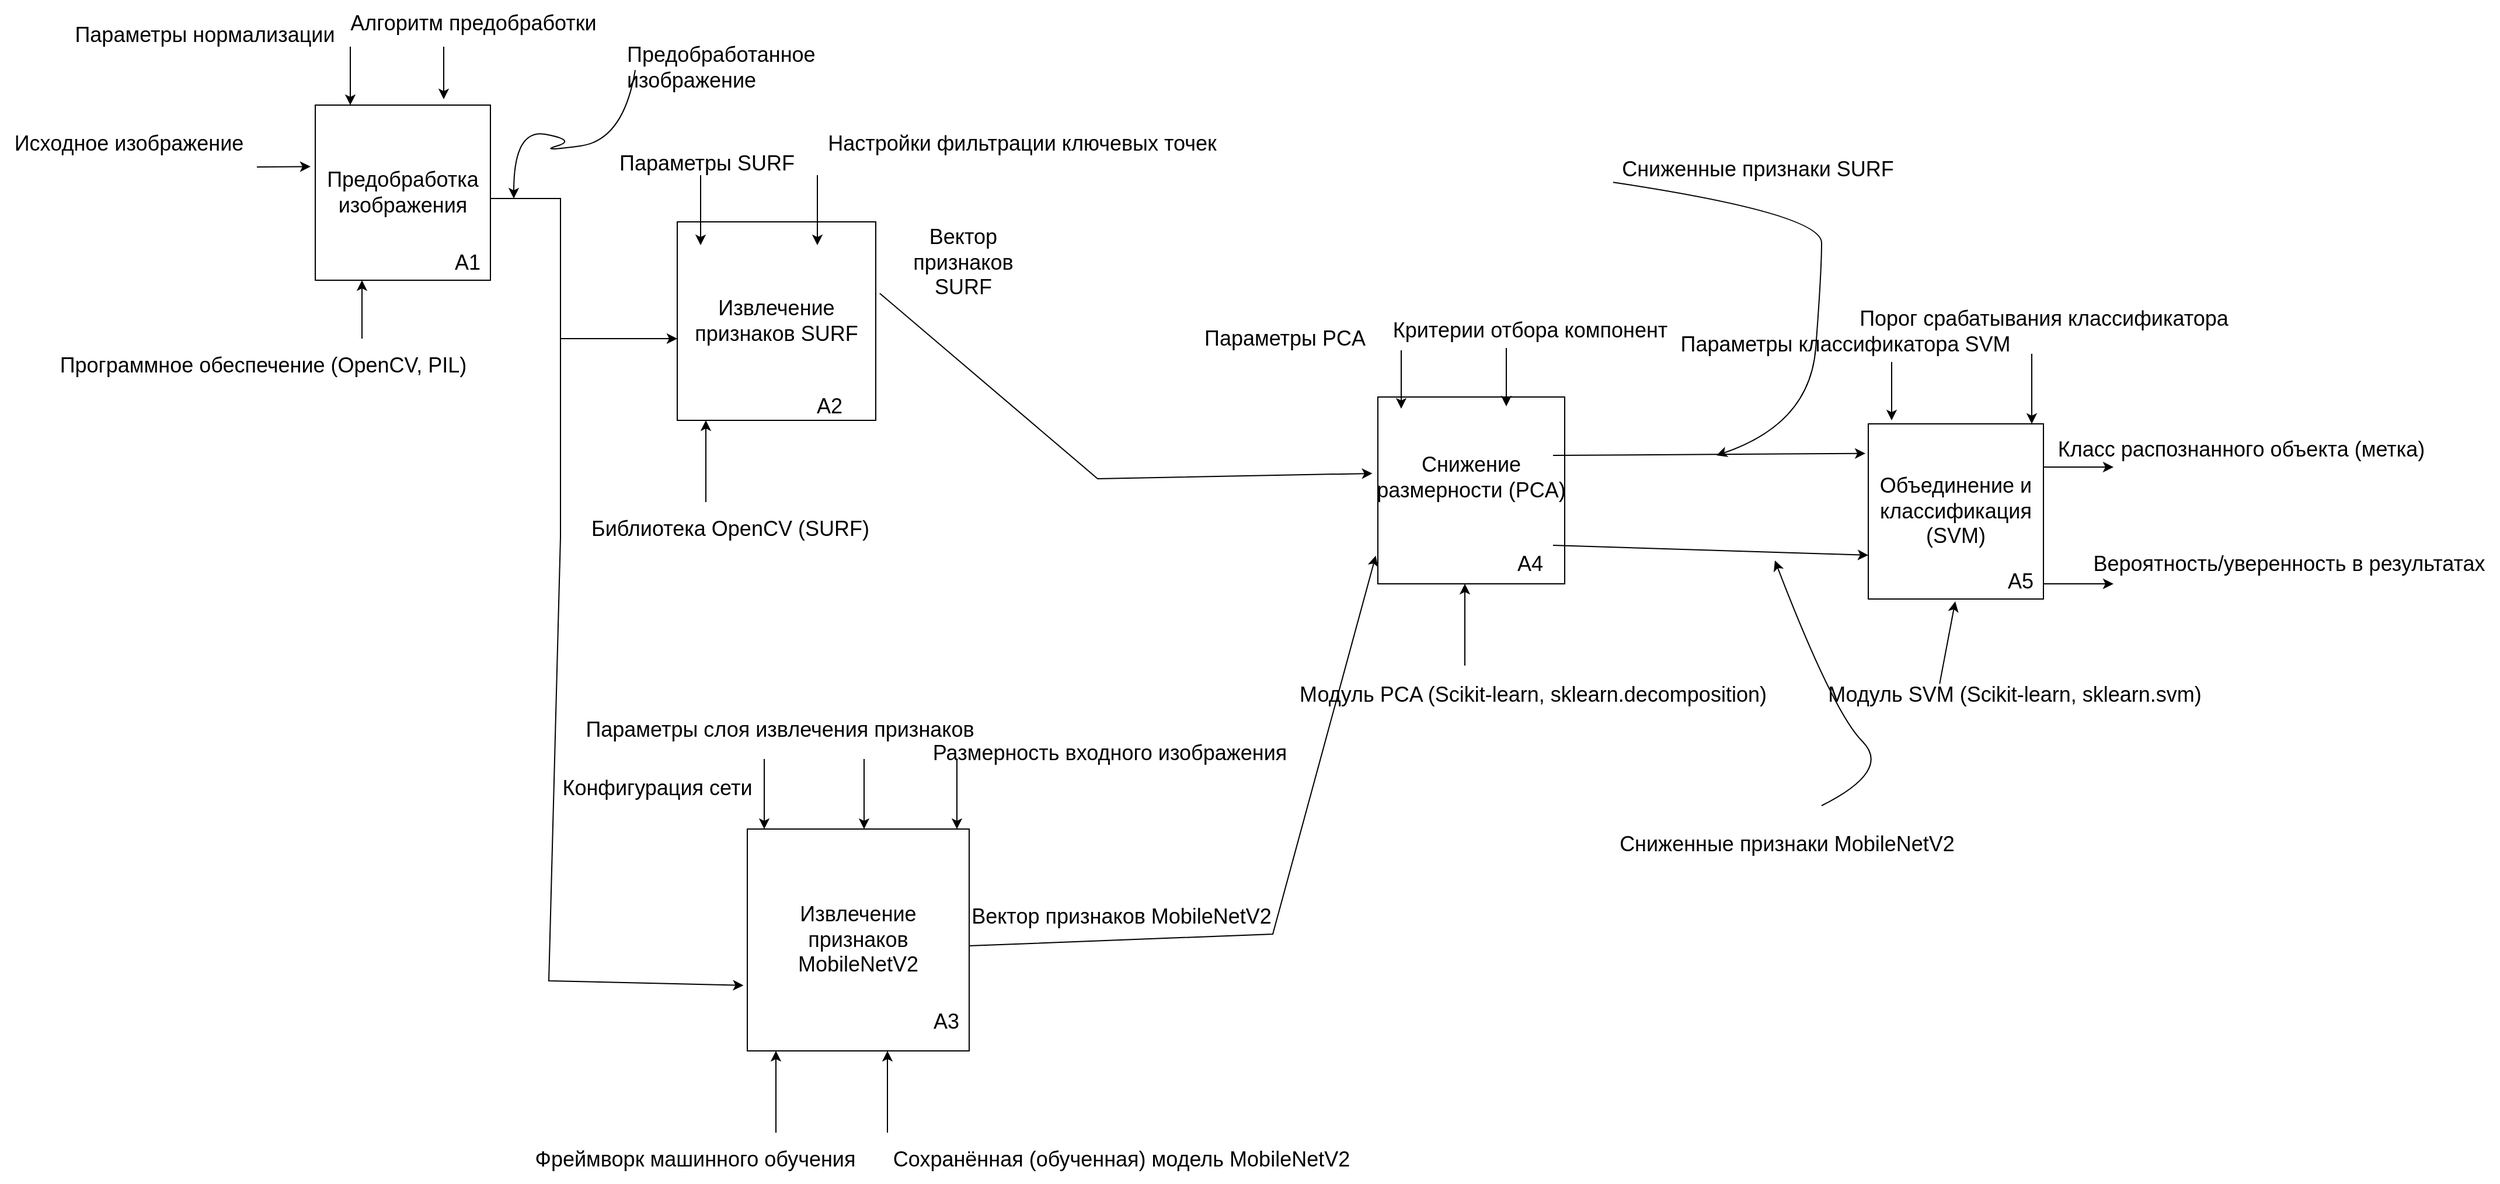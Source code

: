 <mxfile version="27.0.9">
  <diagram name="Page-1" id="yjKHmajVPNLjNDqTINe9">
    <mxGraphModel dx="2574" dy="1027" grid="1" gridSize="10" guides="1" tooltips="1" connect="1" arrows="1" fold="1" page="1" pageScale="1" pageWidth="827" pageHeight="1169" math="0" shadow="0">
      <root>
        <mxCell id="0" />
        <mxCell id="1" parent="0" />
        <mxCell id="FVwSHl56AS6buHbsJdmO-1" value="&lt;font&gt;Предобработка изображения&lt;/font&gt;" style="whiteSpace=wrap;html=1;aspect=fixed;fontSize=18;" parent="1" vertex="1">
          <mxGeometry x="140" y="100" width="150" height="150" as="geometry" />
        </mxCell>
        <mxCell id="FVwSHl56AS6buHbsJdmO-2" value="A1" style="text;html=1;align=center;verticalAlign=middle;resizable=0;points=[];autosize=1;strokeColor=none;fillColor=none;fontSize=18;" parent="1" vertex="1">
          <mxGeometry x="245" y="215" width="50" height="40" as="geometry" />
        </mxCell>
        <mxCell id="FVwSHl56AS6buHbsJdmO-3" value="" style="endArrow=classic;html=1;rounded=0;entryX=-0.027;entryY=0.351;entryDx=0;entryDy=0;entryPerimeter=0;fontSize=18;" parent="1" target="FVwSHl56AS6buHbsJdmO-1" edge="1">
          <mxGeometry width="50" height="50" relative="1" as="geometry">
            <mxPoint x="90" y="153" as="sourcePoint" />
            <mxPoint x="400" y="150" as="targetPoint" />
          </mxGeometry>
        </mxCell>
        <mxCell id="FVwSHl56AS6buHbsJdmO-4" value="&lt;font&gt;Исходное изображение&lt;/font&gt;" style="text;html=1;align=center;verticalAlign=middle;resizable=0;points=[];autosize=1;strokeColor=none;fillColor=none;fontSize=18;" parent="1" vertex="1">
          <mxGeometry x="-130" y="113" width="220" height="40" as="geometry" />
        </mxCell>
        <mxCell id="FVwSHl56AS6buHbsJdmO-7" value="" style="endArrow=classic;html=1;rounded=0;fontSize=18;" parent="1" edge="1">
          <mxGeometry width="50" height="50" relative="1" as="geometry">
            <mxPoint x="170" y="50" as="sourcePoint" />
            <mxPoint x="170" y="100" as="targetPoint" />
          </mxGeometry>
        </mxCell>
        <mxCell id="FVwSHl56AS6buHbsJdmO-8" value="&lt;font&gt;Параметры нормализации&lt;/font&gt;" style="text;html=1;align=center;verticalAlign=middle;resizable=0;points=[];autosize=1;strokeColor=none;fillColor=none;fontSize=18;" parent="1" vertex="1">
          <mxGeometry x="-80" y="20" width="250" height="40" as="geometry" />
        </mxCell>
        <mxCell id="FVwSHl56AS6buHbsJdmO-9" value="" style="endArrow=classic;html=1;rounded=0;fontSize=18;" parent="1" edge="1">
          <mxGeometry width="50" height="50" relative="1" as="geometry">
            <mxPoint x="250" y="50" as="sourcePoint" />
            <mxPoint x="250" y="95" as="targetPoint" />
          </mxGeometry>
        </mxCell>
        <mxCell id="FVwSHl56AS6buHbsJdmO-10" value="&lt;font&gt;Алгоритм предобработки&lt;/font&gt;" style="text;html=1;align=center;verticalAlign=middle;resizable=0;points=[];autosize=1;strokeColor=none;fillColor=none;fontSize=18;" parent="1" vertex="1">
          <mxGeometry x="160" y="10" width="230" height="40" as="geometry" />
        </mxCell>
        <mxCell id="FVwSHl56AS6buHbsJdmO-11" value="" style="endArrow=classic;html=1;rounded=0;fontSize=18;" parent="1" edge="1">
          <mxGeometry width="50" height="50" relative="1" as="geometry">
            <mxPoint x="290" y="180" as="sourcePoint" />
            <mxPoint x="450" y="300" as="targetPoint" />
            <Array as="points">
              <mxPoint x="350" y="180" />
              <mxPoint x="350" y="300" />
              <mxPoint x="390" y="300" />
            </Array>
          </mxGeometry>
        </mxCell>
        <mxCell id="FVwSHl56AS6buHbsJdmO-12" value="&lt;font&gt;Извлечение признаков SURF&lt;/font&gt;" style="whiteSpace=wrap;html=1;aspect=fixed;fontSize=18;" parent="1" vertex="1">
          <mxGeometry x="450" y="200" width="170" height="170" as="geometry" />
        </mxCell>
        <mxCell id="FVwSHl56AS6buHbsJdmO-13" value="" style="endArrow=classic;html=1;rounded=0;fontSize=18;" parent="1" edge="1">
          <mxGeometry width="50" height="50" relative="1" as="geometry">
            <mxPoint x="180" y="300" as="sourcePoint" />
            <mxPoint x="180" y="250" as="targetPoint" />
          </mxGeometry>
        </mxCell>
        <mxCell id="FVwSHl56AS6buHbsJdmO-14" value="&lt;font&gt;Программное обеспечение (OpenCV, PIL)&lt;/font&gt;" style="text;html=1;align=center;verticalAlign=middle;resizable=0;points=[];autosize=1;strokeColor=none;fillColor=none;fontSize=18;" parent="1" vertex="1">
          <mxGeometry x="-90" y="303" width="370" height="40" as="geometry" />
        </mxCell>
        <mxCell id="FVwSHl56AS6buHbsJdmO-16" value="&lt;font&gt;Предобработанное изображение&lt;/font&gt;" style="text;whiteSpace=wrap;html=1;fontSize=18;" parent="1" vertex="1">
          <mxGeometry x="405" y="40" width="240" height="40" as="geometry" />
        </mxCell>
        <mxCell id="FVwSHl56AS6buHbsJdmO-17" value="" style="endArrow=classic;html=1;rounded=0;fontSize=18;" parent="1" edge="1">
          <mxGeometry width="50" height="50" relative="1" as="geometry">
            <mxPoint x="474.5" y="440" as="sourcePoint" />
            <mxPoint x="474.5" y="370" as="targetPoint" />
          </mxGeometry>
        </mxCell>
        <mxCell id="FVwSHl56AS6buHbsJdmO-18" value="" style="endArrow=classic;html=1;rounded=0;fontSize=18;" parent="1" edge="1">
          <mxGeometry width="50" height="50" relative="1" as="geometry">
            <mxPoint x="570" y="160" as="sourcePoint" />
            <mxPoint x="570" y="220" as="targetPoint" />
          </mxGeometry>
        </mxCell>
        <mxCell id="FVwSHl56AS6buHbsJdmO-22" value="" style="endArrow=classic;html=1;rounded=0;fontSize=18;" parent="1" edge="1">
          <mxGeometry width="50" height="50" relative="1" as="geometry">
            <mxPoint x="470" y="160" as="sourcePoint" />
            <mxPoint x="470" y="220" as="targetPoint" />
          </mxGeometry>
        </mxCell>
        <mxCell id="FVwSHl56AS6buHbsJdmO-23" value="" style="curved=1;endArrow=classic;html=1;rounded=0;fontSize=18;" parent="1" edge="1">
          <mxGeometry width="50" height="50" relative="1" as="geometry">
            <mxPoint x="414" y="70" as="sourcePoint" />
            <mxPoint x="310" y="180" as="targetPoint" />
            <Array as="points">
              <mxPoint x="404" y="130" />
              <mxPoint x="330" y="140" />
              <mxPoint x="364" y="130" />
              <mxPoint x="310" y="120" />
            </Array>
          </mxGeometry>
        </mxCell>
        <mxCell id="FVwSHl56AS6buHbsJdmO-19" value="&lt;font&gt;Параметры SURF&lt;/font&gt;" style="text;html=1;align=center;verticalAlign=middle;resizable=0;points=[];autosize=1;strokeColor=none;fillColor=none;fontSize=18;" parent="1" vertex="1">
          <mxGeometry x="390" y="130" width="170" height="40" as="geometry" />
        </mxCell>
        <mxCell id="FVwSHl56AS6buHbsJdmO-24" value="&lt;font&gt;Настройки фильтрации ключевых точек&lt;/font&gt;" style="text;html=1;align=center;verticalAlign=middle;resizable=0;points=[];autosize=1;strokeColor=none;fillColor=none;fontSize=18;" parent="1" vertex="1">
          <mxGeometry x="565" y="113" width="360" height="40" as="geometry" />
        </mxCell>
        <mxCell id="FVwSHl56AS6buHbsJdmO-25" value="A2" style="text;html=1;align=center;verticalAlign=middle;resizable=0;points=[];autosize=1;strokeColor=none;fillColor=none;fontSize=18;" parent="1" vertex="1">
          <mxGeometry x="555" y="338" width="50" height="40" as="geometry" />
        </mxCell>
        <mxCell id="FVwSHl56AS6buHbsJdmO-27" value="&lt;font&gt;Библиотека OpenCV (SURF)&lt;/font&gt;" style="text;html=1;align=center;verticalAlign=middle;resizable=0;points=[];autosize=1;strokeColor=none;fillColor=none;fontSize=18;" parent="1" vertex="1">
          <mxGeometry x="365" y="443" width="260" height="40" as="geometry" />
        </mxCell>
        <mxCell id="FVwSHl56AS6buHbsJdmO-29" value="&lt;font&gt;Извлечение признаков MobileNetV2&lt;/font&gt;" style="whiteSpace=wrap;html=1;aspect=fixed;fontSize=18;" parent="1" vertex="1">
          <mxGeometry x="510" y="720" width="190" height="190" as="geometry" />
        </mxCell>
        <mxCell id="FVwSHl56AS6buHbsJdmO-30" value="" style="endArrow=classic;html=1;rounded=0;entryX=-0.017;entryY=0.705;entryDx=0;entryDy=0;entryPerimeter=0;fontSize=18;" parent="1" target="FVwSHl56AS6buHbsJdmO-29" edge="1">
          <mxGeometry width="50" height="50" relative="1" as="geometry">
            <mxPoint x="350" y="300" as="sourcePoint" />
            <mxPoint x="350" y="640" as="targetPoint" />
            <Array as="points">
              <mxPoint x="350" y="470" />
              <mxPoint x="340" y="850" />
            </Array>
          </mxGeometry>
        </mxCell>
        <mxCell id="FVwSHl56AS6buHbsJdmO-31" value="&lt;font&gt;A3&lt;/font&gt;" style="text;html=1;align=center;verticalAlign=middle;resizable=0;points=[];autosize=1;strokeColor=none;fillColor=none;fontSize=18;" parent="1" vertex="1">
          <mxGeometry x="655" y="865" width="50" height="40" as="geometry" />
        </mxCell>
        <mxCell id="FVwSHl56AS6buHbsJdmO-32" value="" style="endArrow=classic;html=1;rounded=0;fontSize=18;" parent="1" edge="1">
          <mxGeometry width="50" height="50" relative="1" as="geometry">
            <mxPoint x="524.5" y="660" as="sourcePoint" />
            <mxPoint x="524.5" y="720" as="targetPoint" />
          </mxGeometry>
        </mxCell>
        <mxCell id="FVwSHl56AS6buHbsJdmO-34" value="" style="endArrow=classic;html=1;rounded=0;fontSize=18;" parent="1" edge="1">
          <mxGeometry width="50" height="50" relative="1" as="geometry">
            <mxPoint x="610" y="660" as="sourcePoint" />
            <mxPoint x="610" y="720" as="targetPoint" />
          </mxGeometry>
        </mxCell>
        <mxCell id="FVwSHl56AS6buHbsJdmO-36" value="" style="endArrow=classic;html=1;rounded=0;fontSize=18;" parent="1" edge="1">
          <mxGeometry width="50" height="50" relative="1" as="geometry">
            <mxPoint x="689.5" y="660" as="sourcePoint" />
            <mxPoint x="689.5" y="720" as="targetPoint" />
          </mxGeometry>
        </mxCell>
        <mxCell id="FVwSHl56AS6buHbsJdmO-37" value="&lt;font&gt;Конфигурация сети&amp;nbsp;&lt;/font&gt;" style="text;html=1;align=center;verticalAlign=middle;resizable=0;points=[];autosize=1;strokeColor=none;fillColor=none;fontSize=18;" parent="1" vertex="1">
          <mxGeometry x="340" y="665" width="190" height="40" as="geometry" />
        </mxCell>
        <mxCell id="FVwSHl56AS6buHbsJdmO-39" value="&lt;font&gt;&amp;nbsp;Параметры слоя извлечения признаков&lt;/font&gt;" style="text;html=1;align=center;verticalAlign=middle;resizable=0;points=[];autosize=1;strokeColor=none;fillColor=none;fontSize=18;" parent="1" vertex="1">
          <mxGeometry x="355" y="615" width="360" height="40" as="geometry" />
        </mxCell>
        <mxCell id="FVwSHl56AS6buHbsJdmO-40" value="&lt;font&gt;Размерность входного изображения&lt;/font&gt;" style="text;html=1;align=center;verticalAlign=middle;resizable=0;points=[];autosize=1;strokeColor=none;fillColor=none;fontSize=18;" parent="1" vertex="1">
          <mxGeometry x="655" y="635" width="330" height="40" as="geometry" />
        </mxCell>
        <mxCell id="FVwSHl56AS6buHbsJdmO-41" value="" style="endArrow=classic;html=1;rounded=0;fontSize=18;" parent="1" edge="1">
          <mxGeometry width="50" height="50" relative="1" as="geometry">
            <mxPoint x="534.5" y="980" as="sourcePoint" />
            <mxPoint x="534.5" y="910" as="targetPoint" />
          </mxGeometry>
        </mxCell>
        <mxCell id="FVwSHl56AS6buHbsJdmO-43" value="" style="endArrow=classic;html=1;rounded=0;fontSize=18;" parent="1" edge="1">
          <mxGeometry width="50" height="50" relative="1" as="geometry">
            <mxPoint x="630" y="980" as="sourcePoint" />
            <mxPoint x="630" y="910" as="targetPoint" />
          </mxGeometry>
        </mxCell>
        <mxCell id="FVwSHl56AS6buHbsJdmO-44" value="Фреймворк машинного обучения" style="text;html=1;align=center;verticalAlign=middle;resizable=0;points=[];autosize=1;strokeColor=none;fillColor=none;fontSize=18;" parent="1" vertex="1">
          <mxGeometry x="315" y="983" width="300" height="40" as="geometry" />
        </mxCell>
        <mxCell id="FVwSHl56AS6buHbsJdmO-45" value="&lt;font&gt;Сохранённая (обученная) модель MobileNetV2&lt;/font&gt;" style="text;html=1;align=center;verticalAlign=middle;resizable=0;points=[];autosize=1;strokeColor=none;fillColor=none;fontSize=18;" parent="1" vertex="1">
          <mxGeometry x="625" y="983" width="410" height="40" as="geometry" />
        </mxCell>
        <mxCell id="FVwSHl56AS6buHbsJdmO-46" value="" style="endArrow=classic;html=1;rounded=0;entryX=-0.011;entryY=0.849;entryDx=0;entryDy=0;entryPerimeter=0;fontSize=18;" parent="1" target="FVwSHl56AS6buHbsJdmO-50" edge="1">
          <mxGeometry width="50" height="50" relative="1" as="geometry">
            <mxPoint x="700" y="820" as="sourcePoint" />
            <mxPoint x="1072" y="820" as="targetPoint" />
            <Array as="points">
              <mxPoint x="960" y="810" />
            </Array>
          </mxGeometry>
        </mxCell>
        <mxCell id="FVwSHl56AS6buHbsJdmO-47" value="" style="endArrow=classic;html=1;rounded=0;exitX=1.02;exitY=0.36;exitDx=0;exitDy=0;exitPerimeter=0;entryX=-0.029;entryY=0.409;entryDx=0;entryDy=0;entryPerimeter=0;fontSize=18;" parent="1" source="FVwSHl56AS6buHbsJdmO-12" target="FVwSHl56AS6buHbsJdmO-50" edge="1">
          <mxGeometry width="50" height="50" relative="1" as="geometry">
            <mxPoint x="690" y="270" as="sourcePoint" />
            <mxPoint x="870" y="280" as="targetPoint" />
            <Array as="points">
              <mxPoint x="810" y="420" />
            </Array>
          </mxGeometry>
        </mxCell>
        <mxCell id="FVwSHl56AS6buHbsJdmO-48" value="&lt;font&gt;Вектор признаков SURF&lt;/font&gt;" style="text;html=1;align=center;verticalAlign=middle;whiteSpace=wrap;rounded=0;fontSize=18;" parent="1" vertex="1">
          <mxGeometry x="645" y="220" width="100" height="30" as="geometry" />
        </mxCell>
        <mxCell id="FVwSHl56AS6buHbsJdmO-49" value="&lt;font&gt;Вектор признаков MobileNetV2&lt;/font&gt;" style="text;html=1;align=center;verticalAlign=middle;resizable=0;points=[];autosize=1;strokeColor=none;fillColor=none;fontSize=18;" parent="1" vertex="1">
          <mxGeometry x="690" y="775" width="280" height="40" as="geometry" />
        </mxCell>
        <mxCell id="FVwSHl56AS6buHbsJdmO-50" value="&lt;font&gt;Снижение размерности&lt;/font&gt;&lt;span style=&quot;background-color: transparent;&quot;&gt;&amp;nbsp;(PCA)&lt;/span&gt;&lt;div&gt;&lt;span style=&quot;background-color: transparent; color: light-dark(rgb(0, 0, 0), rgb(255, 255, 255));&quot;&gt;&lt;br&gt;&lt;/span&gt;&lt;/div&gt;" style="whiteSpace=wrap;html=1;aspect=fixed;fontSize=18;" parent="1" vertex="1">
          <mxGeometry x="1050" y="350" width="160" height="160" as="geometry" />
        </mxCell>
        <mxCell id="FVwSHl56AS6buHbsJdmO-51" value="&lt;font&gt;A4&lt;/font&gt;" style="text;html=1;align=center;verticalAlign=middle;resizable=0;points=[];autosize=1;strokeColor=none;fillColor=none;fontSize=18;" parent="1" vertex="1">
          <mxGeometry x="1155" y="473" width="50" height="40" as="geometry" />
        </mxCell>
        <mxCell id="Z2SgMOWtqUaWyeaTIQTP-1" value="" style="endArrow=classic;html=1;rounded=0;fontSize=18;" edge="1" parent="1">
          <mxGeometry width="50" height="50" relative="1" as="geometry">
            <mxPoint x="1124.5" y="580" as="sourcePoint" />
            <mxPoint x="1124.5" y="510" as="targetPoint" />
          </mxGeometry>
        </mxCell>
        <mxCell id="Z2SgMOWtqUaWyeaTIQTP-2" value="&lt;font&gt;&amp;nbsp;Модуль PCA (Scikit-learn, sklearn.decomposition)&lt;/font&gt;" style="text;html=1;align=center;verticalAlign=middle;resizable=0;points=[];autosize=1;strokeColor=none;fillColor=none;fontSize=18;" vertex="1" parent="1">
          <mxGeometry x="965" y="585" width="430" height="40" as="geometry" />
        </mxCell>
        <mxCell id="Z2SgMOWtqUaWyeaTIQTP-3" value="" style="endArrow=classic;html=1;rounded=0;fontSize=18;" edge="1" parent="1">
          <mxGeometry width="50" height="50" relative="1" as="geometry">
            <mxPoint x="1070" y="310" as="sourcePoint" />
            <mxPoint x="1070" y="360" as="targetPoint" />
          </mxGeometry>
        </mxCell>
        <mxCell id="Z2SgMOWtqUaWyeaTIQTP-4" value="&lt;font&gt;Параметры PCA&lt;/font&gt;" style="text;html=1;align=center;verticalAlign=middle;resizable=0;points=[];autosize=1;strokeColor=none;fillColor=none;fontSize=18;" vertex="1" parent="1">
          <mxGeometry x="890" y="280" width="160" height="40" as="geometry" />
        </mxCell>
        <mxCell id="Z2SgMOWtqUaWyeaTIQTP-5" value="" style="endArrow=classic;html=1;rounded=0;fontSize=18;" edge="1" parent="1">
          <mxGeometry width="50" height="50" relative="1" as="geometry">
            <mxPoint x="1160" y="308" as="sourcePoint" />
            <mxPoint x="1160" y="358" as="targetPoint" />
          </mxGeometry>
        </mxCell>
        <mxCell id="Z2SgMOWtqUaWyeaTIQTP-6" value="&lt;font&gt;Критерии отбора компонент&lt;/font&gt;" style="text;html=1;align=center;verticalAlign=middle;resizable=0;points=[];autosize=1;strokeColor=none;fillColor=none;fontSize=18;" vertex="1" parent="1">
          <mxGeometry x="1050" y="273" width="260" height="40" as="geometry" />
        </mxCell>
        <mxCell id="Z2SgMOWtqUaWyeaTIQTP-7" value="" style="endArrow=classic;html=1;rounded=0;entryX=-0.016;entryY=0.169;entryDx=0;entryDy=0;entryPerimeter=0;fontSize=18;" edge="1" parent="1" target="Z2SgMOWtqUaWyeaTIQTP-10">
          <mxGeometry width="50" height="50" relative="1" as="geometry">
            <mxPoint x="1200" y="400" as="sourcePoint" />
            <mxPoint x="1280" y="400" as="targetPoint" />
          </mxGeometry>
        </mxCell>
        <mxCell id="Z2SgMOWtqUaWyeaTIQTP-8" value="" style="endArrow=classic;html=1;rounded=0;entryX=0;entryY=0.75;entryDx=0;entryDy=0;fontSize=18;" edge="1" parent="1" target="Z2SgMOWtqUaWyeaTIQTP-10">
          <mxGeometry width="50" height="50" relative="1" as="geometry">
            <mxPoint x="1200" y="477" as="sourcePoint" />
            <mxPoint x="1280" y="477" as="targetPoint" />
          </mxGeometry>
        </mxCell>
        <mxCell id="Z2SgMOWtqUaWyeaTIQTP-10" value="&lt;font&gt;Объединение и классификация (SVM)&lt;/font&gt;" style="whiteSpace=wrap;html=1;aspect=fixed;fontSize=18;" vertex="1" parent="1">
          <mxGeometry x="1470" y="373" width="150" height="150" as="geometry" />
        </mxCell>
        <mxCell id="Z2SgMOWtqUaWyeaTIQTP-11" value="" style="curved=1;endArrow=classic;html=1;rounded=0;exitX=0.025;exitY=0.778;exitDx=0;exitDy=0;exitPerimeter=0;fontSize=18;" edge="1" parent="1" source="Z2SgMOWtqUaWyeaTIQTP-12">
          <mxGeometry width="50" height="50" relative="1" as="geometry">
            <mxPoint x="1510" y="233" as="sourcePoint" />
            <mxPoint x="1340" y="400" as="targetPoint" />
            <Array as="points">
              <mxPoint x="1430" y="193" />
              <mxPoint x="1430" y="243" />
              <mxPoint x="1420" y="373" />
            </Array>
          </mxGeometry>
        </mxCell>
        <mxCell id="Z2SgMOWtqUaWyeaTIQTP-12" value="&lt;font&gt;Сниженные признаки SURF&lt;/font&gt;" style="text;html=1;align=center;verticalAlign=middle;resizable=0;points=[];autosize=1;strokeColor=none;fillColor=none;fontSize=18;" vertex="1" parent="1">
          <mxGeometry x="1245" y="135" width="260" height="40" as="geometry" />
        </mxCell>
        <mxCell id="Z2SgMOWtqUaWyeaTIQTP-13" value="" style="curved=1;endArrow=classic;html=1;rounded=0;fontSize=18;" edge="1" parent="1">
          <mxGeometry width="50" height="50" relative="1" as="geometry">
            <mxPoint x="1430" y="700" as="sourcePoint" />
            <mxPoint x="1390" y="490" as="targetPoint" />
            <Array as="points">
              <mxPoint x="1490" y="670" />
              <mxPoint x="1440" y="620" />
            </Array>
          </mxGeometry>
        </mxCell>
        <mxCell id="Z2SgMOWtqUaWyeaTIQTP-14" value="&lt;font&gt;Сниженные признаки MobileNetV2&lt;/font&gt;" style="text;html=1;align=center;verticalAlign=middle;resizable=0;points=[];autosize=1;strokeColor=none;fillColor=none;fontSize=18;" vertex="1" parent="1">
          <mxGeometry x="1245" y="713" width="310" height="40" as="geometry" />
        </mxCell>
        <mxCell id="Z2SgMOWtqUaWyeaTIQTP-15" value="" style="endArrow=classic;html=1;rounded=0;exitX=0.312;exitY=0.267;exitDx=0;exitDy=0;exitPerimeter=0;fontSize=18;" edge="1" parent="1" source="Z2SgMOWtqUaWyeaTIQTP-16">
          <mxGeometry width="50" height="50" relative="1" as="geometry">
            <mxPoint x="1544.5" y="585" as="sourcePoint" />
            <mxPoint x="1544.5" y="525" as="targetPoint" />
          </mxGeometry>
        </mxCell>
        <mxCell id="Z2SgMOWtqUaWyeaTIQTP-16" value="&lt;font&gt;Модуль SVM (Scikit-learn, sklearn.svm)&lt;/font&gt;" style="text;html=1;align=center;verticalAlign=middle;resizable=0;points=[];autosize=1;strokeColor=none;fillColor=none;fontSize=18;" vertex="1" parent="1">
          <mxGeometry x="1425" y="585" width="340" height="40" as="geometry" />
        </mxCell>
        <mxCell id="Z2SgMOWtqUaWyeaTIQTP-17" value="" style="endArrow=classic;html=1;rounded=0;fontSize=18;" edge="1" parent="1">
          <mxGeometry width="50" height="50" relative="1" as="geometry">
            <mxPoint x="1490" y="320" as="sourcePoint" />
            <mxPoint x="1490" y="370" as="targetPoint" />
          </mxGeometry>
        </mxCell>
        <mxCell id="Z2SgMOWtqUaWyeaTIQTP-18" value="&lt;font&gt;Параметры классификатора SVM&lt;/font&gt;" style="text;html=1;align=center;verticalAlign=middle;resizable=0;points=[];autosize=1;strokeColor=none;fillColor=none;fontSize=18;" vertex="1" parent="1">
          <mxGeometry x="1295" y="285" width="310" height="40" as="geometry" />
        </mxCell>
        <mxCell id="Z2SgMOWtqUaWyeaTIQTP-19" value="" style="endArrow=classic;html=1;rounded=0;fontSize=18;" edge="1" parent="1">
          <mxGeometry width="50" height="50" relative="1" as="geometry">
            <mxPoint x="1610" y="313" as="sourcePoint" />
            <mxPoint x="1610" y="373" as="targetPoint" />
          </mxGeometry>
        </mxCell>
        <mxCell id="Z2SgMOWtqUaWyeaTIQTP-20" value="&lt;font&gt;Порог срабатывания классификатора&lt;/font&gt;" style="text;html=1;align=center;verticalAlign=middle;resizable=0;points=[];autosize=1;strokeColor=none;fillColor=none;fontSize=18;" vertex="1" parent="1">
          <mxGeometry x="1450" y="263" width="340" height="40" as="geometry" />
        </mxCell>
        <mxCell id="Z2SgMOWtqUaWyeaTIQTP-21" value="" style="endArrow=classic;html=1;rounded=0;fontSize=18;" edge="1" parent="1">
          <mxGeometry width="50" height="50" relative="1" as="geometry">
            <mxPoint x="1620" y="410" as="sourcePoint" />
            <mxPoint x="1680" y="410" as="targetPoint" />
          </mxGeometry>
        </mxCell>
        <mxCell id="Z2SgMOWtqUaWyeaTIQTP-22" value="" style="endArrow=classic;html=1;rounded=0;fontSize=18;" edge="1" parent="1">
          <mxGeometry width="50" height="50" relative="1" as="geometry">
            <mxPoint x="1620" y="510" as="sourcePoint" />
            <mxPoint x="1680" y="510" as="targetPoint" />
          </mxGeometry>
        </mxCell>
        <mxCell id="Z2SgMOWtqUaWyeaTIQTP-23" value="&lt;font&gt;Класс распознанного объекта (метка)&lt;/font&gt;" style="text;html=1;align=center;verticalAlign=middle;resizable=0;points=[];autosize=1;strokeColor=none;fillColor=none;fontSize=18;" vertex="1" parent="1">
          <mxGeometry x="1619" y="375" width="340" height="40" as="geometry" />
        </mxCell>
        <mxCell id="Z2SgMOWtqUaWyeaTIQTP-24" value="&lt;font&gt;Вероятность/уверенность в результатах&lt;/font&gt;" style="text;html=1;align=center;verticalAlign=middle;resizable=0;points=[];autosize=1;strokeColor=none;fillColor=none;fontSize=18;" vertex="1" parent="1">
          <mxGeometry x="1650" y="473" width="360" height="40" as="geometry" />
        </mxCell>
        <mxCell id="Z2SgMOWtqUaWyeaTIQTP-25" value="&lt;font&gt;A5&lt;/font&gt;" style="text;html=1;align=center;verticalAlign=middle;resizable=0;points=[];autosize=1;strokeColor=none;fillColor=none;fontSize=18;" vertex="1" parent="1">
          <mxGeometry x="1575" y="488" width="50" height="40" as="geometry" />
        </mxCell>
      </root>
    </mxGraphModel>
  </diagram>
</mxfile>
